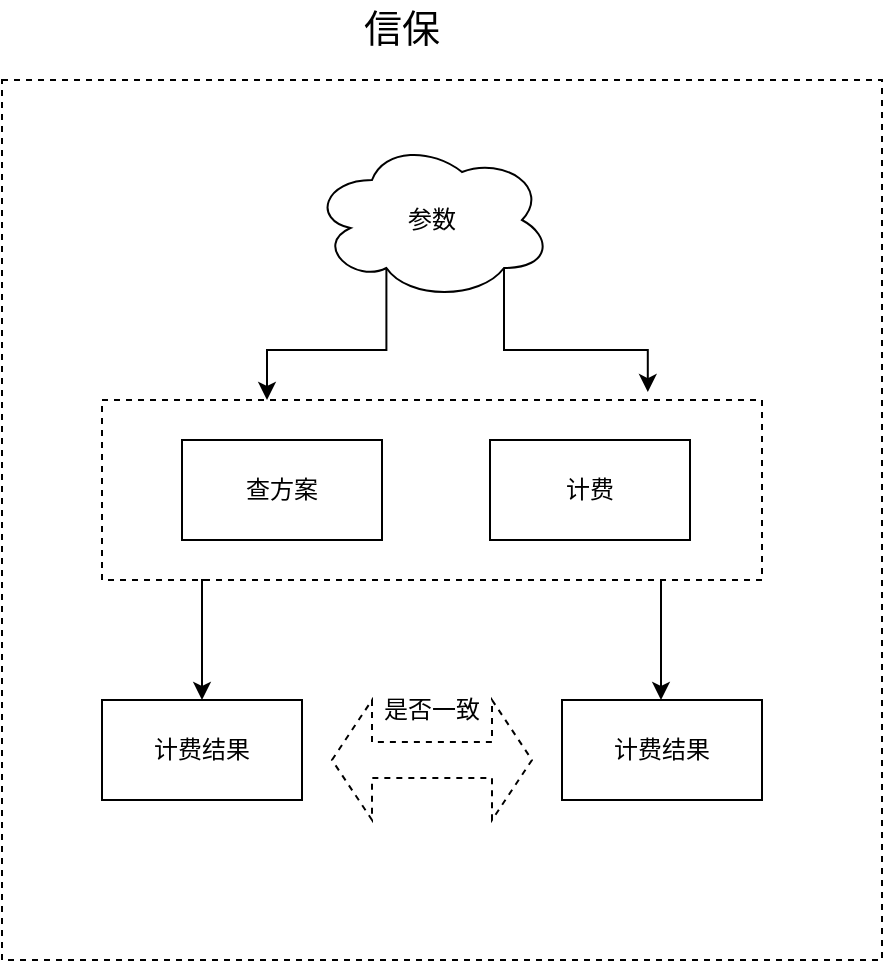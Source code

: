 <mxfile version="24.7.0" type="github">
  <diagram name="第 1 页" id="_o-NHqm5kNj5wMjtTiSq">
    <mxGraphModel dx="1375" dy="738" grid="1" gridSize="10" guides="1" tooltips="1" connect="1" arrows="1" fold="1" page="1" pageScale="1" pageWidth="827" pageHeight="1169" math="0" shadow="0">
      <root>
        <mxCell id="0" />
        <mxCell id="1" parent="0" />
        <mxCell id="jPnBOiImL2e6noczrev8-19" style="edgeStyle=orthogonalEdgeStyle;rounded=0;orthogonalLoop=1;jettySize=auto;html=1;entryX=0.5;entryY=0;entryDx=0;entryDy=0;" edge="1" parent="1" target="jPnBOiImL2e6noczrev8-11">
          <mxGeometry relative="1" as="geometry">
            <mxPoint x="170" y="300" as="sourcePoint" />
            <Array as="points">
              <mxPoint x="171" y="300" />
              <mxPoint x="170" y="300" />
            </Array>
          </mxGeometry>
        </mxCell>
        <mxCell id="jPnBOiImL2e6noczrev8-2" value="" style="rounded=0;whiteSpace=wrap;html=1;fillColor=none;dashed=1;" vertex="1" parent="1">
          <mxGeometry x="120" y="210" width="330" height="90" as="geometry" />
        </mxCell>
        <mxCell id="jPnBOiImL2e6noczrev8-1" value="查方案" style="rounded=0;whiteSpace=wrap;html=1;fillColor=none;" vertex="1" parent="1">
          <mxGeometry x="160" y="230" width="100" height="50" as="geometry" />
        </mxCell>
        <mxCell id="jPnBOiImL2e6noczrev8-3" value="计费" style="rounded=0;whiteSpace=wrap;html=1;fillColor=none;" vertex="1" parent="1">
          <mxGeometry x="314" y="230" width="100" height="50" as="geometry" />
        </mxCell>
        <mxCell id="jPnBOiImL2e6noczrev8-14" style="edgeStyle=orthogonalEdgeStyle;rounded=0;orthogonalLoop=1;jettySize=auto;html=1;exitX=0.31;exitY=0.8;exitDx=0;exitDy=0;exitPerimeter=0;entryX=0.25;entryY=0;entryDx=0;entryDy=0;" edge="1" parent="1" source="jPnBOiImL2e6noczrev8-5" target="jPnBOiImL2e6noczrev8-2">
          <mxGeometry relative="1" as="geometry" />
        </mxCell>
        <mxCell id="jPnBOiImL2e6noczrev8-5" value="参数" style="ellipse;shape=cloud;whiteSpace=wrap;html=1;" vertex="1" parent="1">
          <mxGeometry x="225" y="80" width="120" height="80" as="geometry" />
        </mxCell>
        <mxCell id="jPnBOiImL2e6noczrev8-11" value="计费结果" style="rounded=0;whiteSpace=wrap;html=1;fillColor=none;" vertex="1" parent="1">
          <mxGeometry x="120" y="360" width="100" height="50" as="geometry" />
        </mxCell>
        <mxCell id="jPnBOiImL2e6noczrev8-12" value="计费结果" style="rounded=0;whiteSpace=wrap;html=1;fillColor=none;" vertex="1" parent="1">
          <mxGeometry x="350" y="360" width="100" height="50" as="geometry" />
        </mxCell>
        <mxCell id="jPnBOiImL2e6noczrev8-17" style="edgeStyle=orthogonalEdgeStyle;rounded=0;orthogonalLoop=1;jettySize=auto;html=1;exitX=0.8;exitY=0.8;exitDx=0;exitDy=0;exitPerimeter=0;entryX=0.827;entryY=-0.044;entryDx=0;entryDy=0;entryPerimeter=0;" edge="1" parent="1" source="jPnBOiImL2e6noczrev8-5" target="jPnBOiImL2e6noczrev8-2">
          <mxGeometry relative="1" as="geometry" />
        </mxCell>
        <mxCell id="jPnBOiImL2e6noczrev8-20" style="edgeStyle=orthogonalEdgeStyle;rounded=0;orthogonalLoop=1;jettySize=auto;html=1;entryX=0.5;entryY=0;entryDx=0;entryDy=0;" edge="1" parent="1">
          <mxGeometry relative="1" as="geometry">
            <mxPoint x="399.5" y="300" as="sourcePoint" />
            <mxPoint x="399.5" y="360" as="targetPoint" />
            <Array as="points">
              <mxPoint x="400.5" y="300" />
              <mxPoint x="399.5" y="300" />
            </Array>
          </mxGeometry>
        </mxCell>
        <mxCell id="jPnBOiImL2e6noczrev8-21" value="" style="shape=doubleArrow;whiteSpace=wrap;html=1;dashed=1;" vertex="1" parent="1">
          <mxGeometry x="235" y="360" width="100" height="60" as="geometry" />
        </mxCell>
        <mxCell id="jPnBOiImL2e6noczrev8-25" value="是否一致" style="text;html=1;align=center;verticalAlign=middle;whiteSpace=wrap;rounded=0;" vertex="1" parent="1">
          <mxGeometry x="255" y="350" width="60" height="30" as="geometry" />
        </mxCell>
        <mxCell id="jPnBOiImL2e6noczrev8-26" value="" style="rounded=0;whiteSpace=wrap;html=1;fillColor=none;dashed=1;" vertex="1" parent="1">
          <mxGeometry x="70" y="50" width="440" height="440" as="geometry" />
        </mxCell>
        <mxCell id="jPnBOiImL2e6noczrev8-27" value="&lt;font style=&quot;font-size: 19px;&quot;&gt;信保&lt;/font&gt;" style="text;html=1;align=center;verticalAlign=middle;whiteSpace=wrap;rounded=0;" vertex="1" parent="1">
          <mxGeometry x="240" y="10" width="60" height="30" as="geometry" />
        </mxCell>
      </root>
    </mxGraphModel>
  </diagram>
</mxfile>
